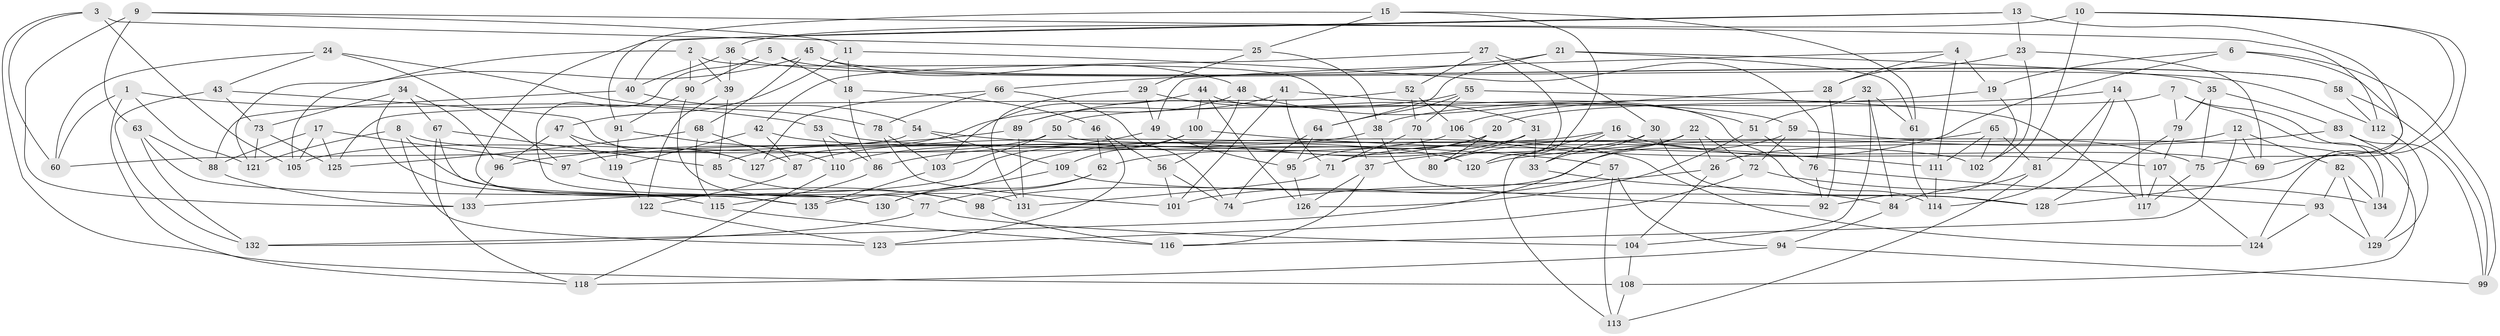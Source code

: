 // Generated by graph-tools (version 1.1) at 2025/50/03/09/25 03:50:44]
// undirected, 135 vertices, 270 edges
graph export_dot {
graph [start="1"]
  node [color=gray90,style=filled];
  1;
  2;
  3;
  4;
  5;
  6;
  7;
  8;
  9;
  10;
  11;
  12;
  13;
  14;
  15;
  16;
  17;
  18;
  19;
  20;
  21;
  22;
  23;
  24;
  25;
  26;
  27;
  28;
  29;
  30;
  31;
  32;
  33;
  34;
  35;
  36;
  37;
  38;
  39;
  40;
  41;
  42;
  43;
  44;
  45;
  46;
  47;
  48;
  49;
  50;
  51;
  52;
  53;
  54;
  55;
  56;
  57;
  58;
  59;
  60;
  61;
  62;
  63;
  64;
  65;
  66;
  67;
  68;
  69;
  70;
  71;
  72;
  73;
  74;
  75;
  76;
  77;
  78;
  79;
  80;
  81;
  82;
  83;
  84;
  85;
  86;
  87;
  88;
  89;
  90;
  91;
  92;
  93;
  94;
  95;
  96;
  97;
  98;
  99;
  100;
  101;
  102;
  103;
  104;
  105;
  106;
  107;
  108;
  109;
  110;
  111;
  112;
  113;
  114;
  115;
  116;
  117;
  118;
  119;
  120;
  121;
  122;
  123;
  124;
  125;
  126;
  127;
  128;
  129;
  130;
  131;
  132;
  133;
  134;
  135;
  1 -- 118;
  1 -- 53;
  1 -- 121;
  1 -- 60;
  2 -- 37;
  2 -- 39;
  2 -- 90;
  2 -- 105;
  3 -- 108;
  3 -- 25;
  3 -- 105;
  3 -- 60;
  4 -- 28;
  4 -- 19;
  4 -- 111;
  4 -- 49;
  5 -- 90;
  5 -- 18;
  5 -- 58;
  5 -- 130;
  6 -- 99;
  6 -- 19;
  6 -- 80;
  6 -- 124;
  7 -- 79;
  7 -- 134;
  7 -- 50;
  7 -- 108;
  8 -- 130;
  8 -- 121;
  8 -- 102;
  8 -- 123;
  9 -- 112;
  9 -- 63;
  9 -- 133;
  9 -- 11;
  10 -- 92;
  10 -- 128;
  10 -- 69;
  10 -- 36;
  11 -- 18;
  11 -- 47;
  11 -- 76;
  12 -- 82;
  12 -- 26;
  12 -- 116;
  12 -- 69;
  13 -- 77;
  13 -- 40;
  13 -- 75;
  13 -- 23;
  14 -- 38;
  14 -- 114;
  14 -- 81;
  14 -- 117;
  15 -- 61;
  15 -- 120;
  15 -- 25;
  15 -- 91;
  16 -- 69;
  16 -- 113;
  16 -- 33;
  16 -- 87;
  17 -- 97;
  17 -- 105;
  17 -- 88;
  17 -- 125;
  18 -- 46;
  18 -- 86;
  19 -- 20;
  19 -- 102;
  20 -- 135;
  20 -- 80;
  20 -- 95;
  21 -- 64;
  21 -- 61;
  21 -- 35;
  21 -- 66;
  22 -- 37;
  22 -- 26;
  22 -- 132;
  22 -- 72;
  23 -- 102;
  23 -- 69;
  23 -- 28;
  24 -- 43;
  24 -- 78;
  24 -- 97;
  24 -- 60;
  25 -- 38;
  25 -- 29;
  26 -- 104;
  26 -- 74;
  27 -- 30;
  27 -- 120;
  27 -- 52;
  27 -- 42;
  28 -- 92;
  28 -- 106;
  29 -- 131;
  29 -- 31;
  29 -- 49;
  30 -- 110;
  30 -- 128;
  30 -- 33;
  31 -- 80;
  31 -- 33;
  31 -- 62;
  32 -- 84;
  32 -- 61;
  32 -- 51;
  32 -- 104;
  33 -- 84;
  34 -- 73;
  34 -- 96;
  34 -- 115;
  34 -- 67;
  35 -- 75;
  35 -- 79;
  35 -- 83;
  36 -- 39;
  36 -- 112;
  36 -- 40;
  37 -- 126;
  37 -- 116;
  38 -- 97;
  38 -- 92;
  39 -- 85;
  39 -- 122;
  40 -- 88;
  40 -- 54;
  41 -- 101;
  41 -- 71;
  41 -- 89;
  41 -- 59;
  42 -- 87;
  42 -- 119;
  42 -- 120;
  43 -- 132;
  43 -- 127;
  43 -- 73;
  44 -- 100;
  44 -- 114;
  44 -- 103;
  44 -- 126;
  45 -- 58;
  45 -- 68;
  45 -- 48;
  45 -- 121;
  46 -- 123;
  46 -- 56;
  46 -- 62;
  47 -- 127;
  47 -- 96;
  47 -- 119;
  48 -- 56;
  48 -- 51;
  48 -- 85;
  49 -- 86;
  49 -- 95;
  50 -- 105;
  50 -- 134;
  50 -- 103;
  51 -- 126;
  51 -- 76;
  52 -- 70;
  52 -- 125;
  52 -- 106;
  53 -- 124;
  53 -- 86;
  53 -- 110;
  54 -- 109;
  54 -- 60;
  54 -- 57;
  55 -- 64;
  55 -- 117;
  55 -- 89;
  55 -- 70;
  56 -- 101;
  56 -- 74;
  57 -- 94;
  57 -- 101;
  57 -- 113;
  58 -- 112;
  58 -- 99;
  59 -- 98;
  59 -- 75;
  59 -- 72;
  61 -- 114;
  62 -- 77;
  62 -- 130;
  63 -- 132;
  63 -- 88;
  63 -- 135;
  64 -- 74;
  64 -- 95;
  65 -- 81;
  65 -- 71;
  65 -- 111;
  65 -- 102;
  66 -- 74;
  66 -- 78;
  66 -- 127;
  67 -- 85;
  67 -- 118;
  67 -- 135;
  68 -- 115;
  68 -- 87;
  68 -- 125;
  70 -- 80;
  70 -- 71;
  71 -- 131;
  72 -- 123;
  72 -- 134;
  73 -- 125;
  73 -- 121;
  75 -- 117;
  76 -- 93;
  76 -- 92;
  77 -- 132;
  77 -- 104;
  78 -- 103;
  78 -- 101;
  79 -- 128;
  79 -- 107;
  81 -- 113;
  81 -- 84;
  82 -- 93;
  82 -- 129;
  82 -- 134;
  83 -- 99;
  83 -- 120;
  83 -- 129;
  84 -- 94;
  85 -- 98;
  86 -- 115;
  87 -- 122;
  88 -- 133;
  89 -- 131;
  89 -- 96;
  90 -- 91;
  90 -- 131;
  91 -- 119;
  91 -- 110;
  93 -- 124;
  93 -- 129;
  94 -- 118;
  94 -- 99;
  95 -- 126;
  96 -- 133;
  97 -- 98;
  98 -- 116;
  100 -- 133;
  100 -- 111;
  100 -- 109;
  103 -- 135;
  104 -- 108;
  106 -- 127;
  106 -- 107;
  107 -- 117;
  107 -- 124;
  108 -- 113;
  109 -- 130;
  109 -- 128;
  110 -- 118;
  111 -- 114;
  112 -- 129;
  115 -- 116;
  119 -- 122;
  122 -- 123;
}

